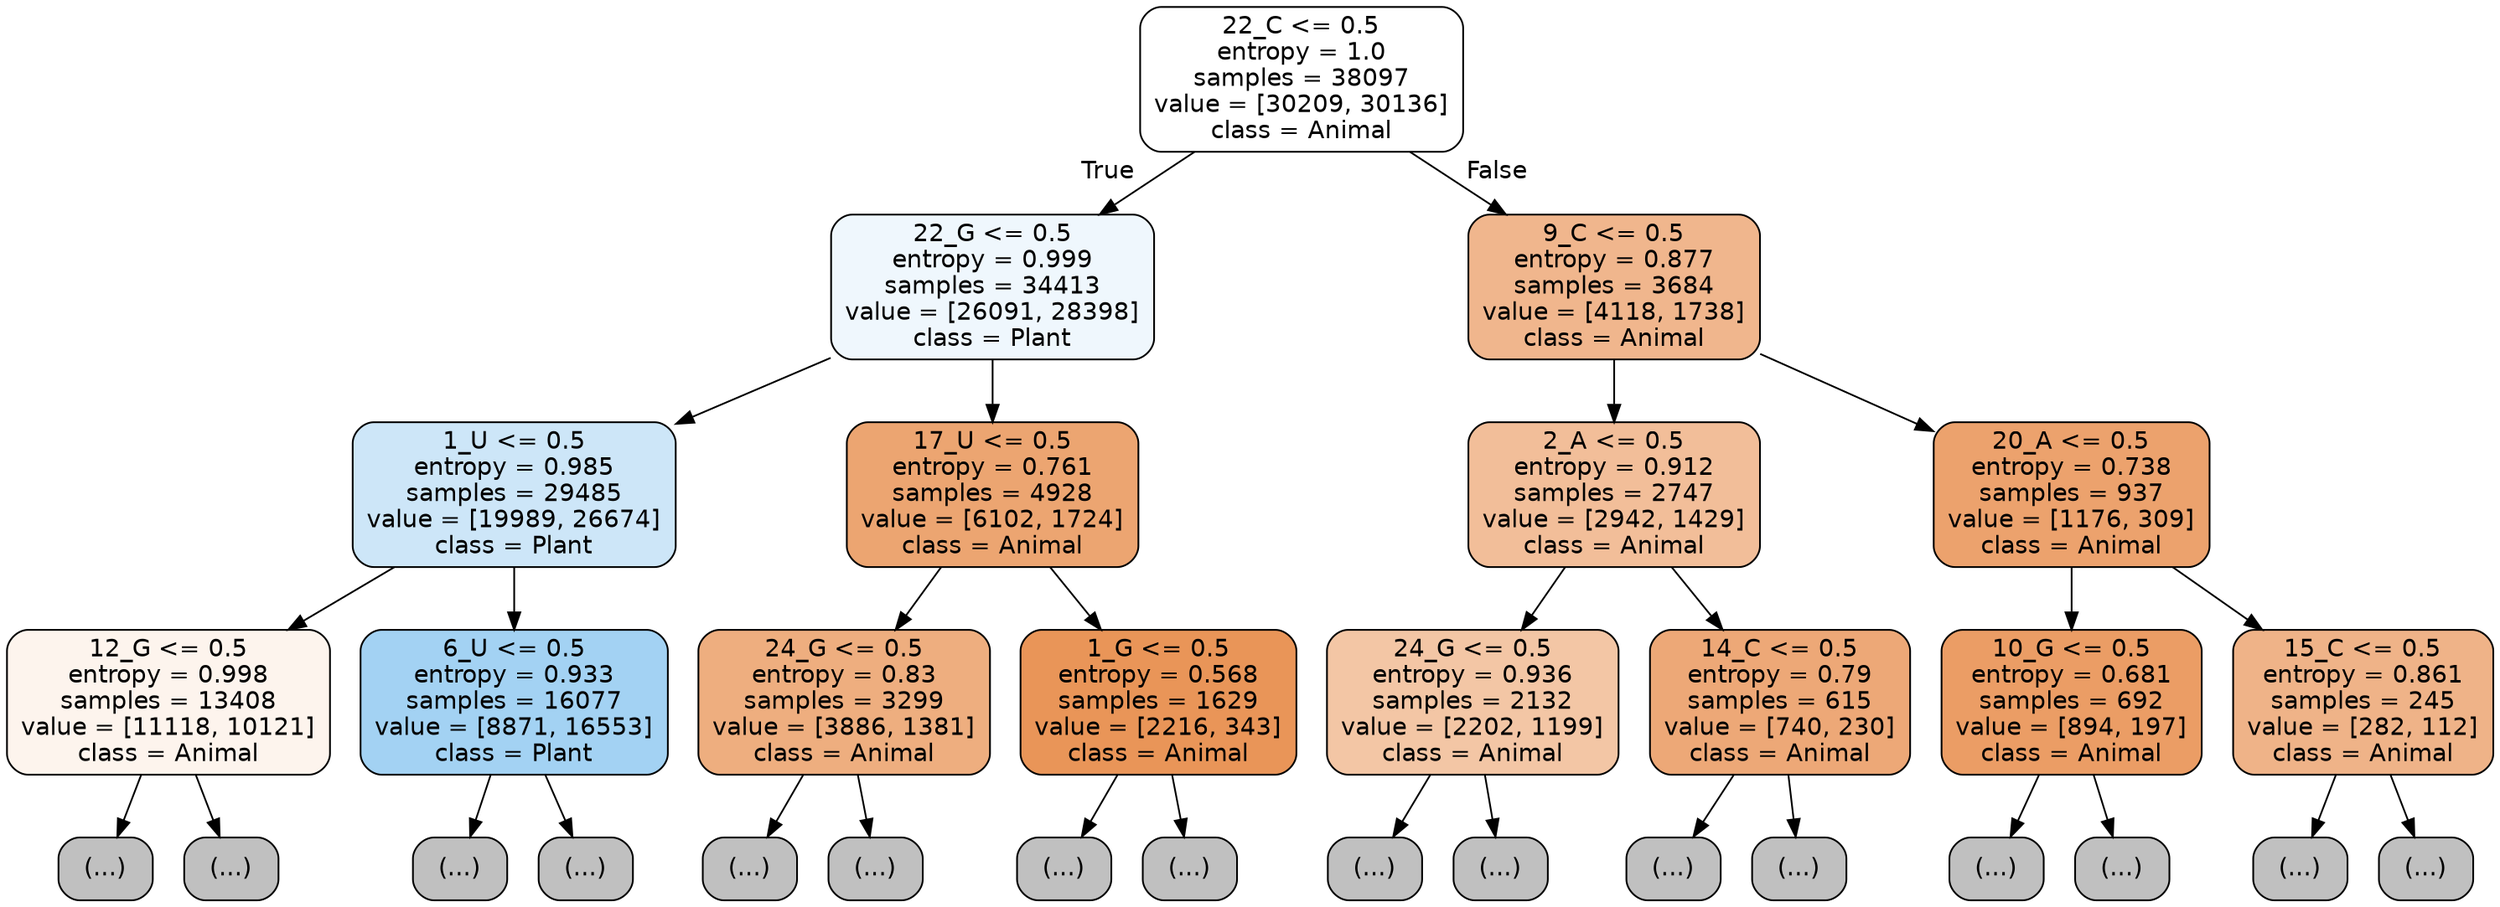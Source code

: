 digraph Tree {
node [shape=box, style="filled, rounded", color="black", fontname="helvetica"] ;
edge [fontname="helvetica"] ;
0 [label="22_C <= 0.5\nentropy = 1.0\nsamples = 38097\nvalue = [30209, 30136]\nclass = Animal", fillcolor="#ffffff"] ;
1 [label="22_G <= 0.5\nentropy = 0.999\nsamples = 34413\nvalue = [26091, 28398]\nclass = Plant", fillcolor="#eff7fd"] ;
0 -> 1 [labeldistance=2.5, labelangle=45, headlabel="True"] ;
2 [label="1_U <= 0.5\nentropy = 0.985\nsamples = 29485\nvalue = [19989, 26674]\nclass = Plant", fillcolor="#cde6f8"] ;
1 -> 2 ;
3 [label="12_G <= 0.5\nentropy = 0.998\nsamples = 13408\nvalue = [11118, 10121]\nclass = Animal", fillcolor="#fdf4ed"] ;
2 -> 3 ;
4 [label="(...)", fillcolor="#C0C0C0"] ;
3 -> 4 ;
5487 [label="(...)", fillcolor="#C0C0C0"] ;
3 -> 5487 ;
7458 [label="6_U <= 0.5\nentropy = 0.933\nsamples = 16077\nvalue = [8871, 16553]\nclass = Plant", fillcolor="#a3d2f3"] ;
2 -> 7458 ;
7459 [label="(...)", fillcolor="#C0C0C0"] ;
7458 -> 7459 ;
11728 [label="(...)", fillcolor="#C0C0C0"] ;
7458 -> 11728 ;
13195 [label="17_U <= 0.5\nentropy = 0.761\nsamples = 4928\nvalue = [6102, 1724]\nclass = Animal", fillcolor="#eca571"] ;
1 -> 13195 ;
13196 [label="24_G <= 0.5\nentropy = 0.83\nsamples = 3299\nvalue = [3886, 1381]\nclass = Animal", fillcolor="#eeae7f"] ;
13195 -> 13196 ;
13197 [label="(...)", fillcolor="#C0C0C0"] ;
13196 -> 13197 ;
14538 [label="(...)", fillcolor="#C0C0C0"] ;
13196 -> 14538 ;
14643 [label="1_G <= 0.5\nentropy = 0.568\nsamples = 1629\nvalue = [2216, 343]\nclass = Animal", fillcolor="#e99558"] ;
13195 -> 14643 ;
14644 [label="(...)", fillcolor="#C0C0C0"] ;
14643 -> 14644 ;
15081 [label="(...)", fillcolor="#C0C0C0"] ;
14643 -> 15081 ;
15148 [label="9_C <= 0.5\nentropy = 0.877\nsamples = 3684\nvalue = [4118, 1738]\nclass = Animal", fillcolor="#f0b68d"] ;
0 -> 15148 [labeldistance=2.5, labelangle=-45, headlabel="False"] ;
15149 [label="2_A <= 0.5\nentropy = 0.912\nsamples = 2747\nvalue = [2942, 1429]\nclass = Animal", fillcolor="#f2be99"] ;
15148 -> 15149 ;
15150 [label="24_G <= 0.5\nentropy = 0.936\nsamples = 2132\nvalue = [2202, 1199]\nclass = Animal", fillcolor="#f3c6a5"] ;
15149 -> 15150 ;
15151 [label="(...)", fillcolor="#C0C0C0"] ;
15150 -> 15151 ;
16208 [label="(...)", fillcolor="#C0C0C0"] ;
15150 -> 16208 ;
16285 [label="14_C <= 0.5\nentropy = 0.79\nsamples = 615\nvalue = [740, 230]\nclass = Animal", fillcolor="#eda877"] ;
15149 -> 16285 ;
16286 [label="(...)", fillcolor="#C0C0C0"] ;
16285 -> 16286 ;
16549 [label="(...)", fillcolor="#C0C0C0"] ;
16285 -> 16549 ;
16622 [label="20_A <= 0.5\nentropy = 0.738\nsamples = 937\nvalue = [1176, 309]\nclass = Animal", fillcolor="#eca26d"] ;
15148 -> 16622 ;
16623 [label="10_G <= 0.5\nentropy = 0.681\nsamples = 692\nvalue = [894, 197]\nclass = Animal", fillcolor="#eb9d65"] ;
16622 -> 16623 ;
16624 [label="(...)", fillcolor="#C0C0C0"] ;
16623 -> 16624 ;
16889 [label="(...)", fillcolor="#C0C0C0"] ;
16623 -> 16889 ;
16960 [label="15_C <= 0.5\nentropy = 0.861\nsamples = 245\nvalue = [282, 112]\nclass = Animal", fillcolor="#efb388"] ;
16622 -> 16960 ;
16961 [label="(...)", fillcolor="#C0C0C0"] ;
16960 -> 16961 ;
17048 [label="(...)", fillcolor="#C0C0C0"] ;
16960 -> 17048 ;
}